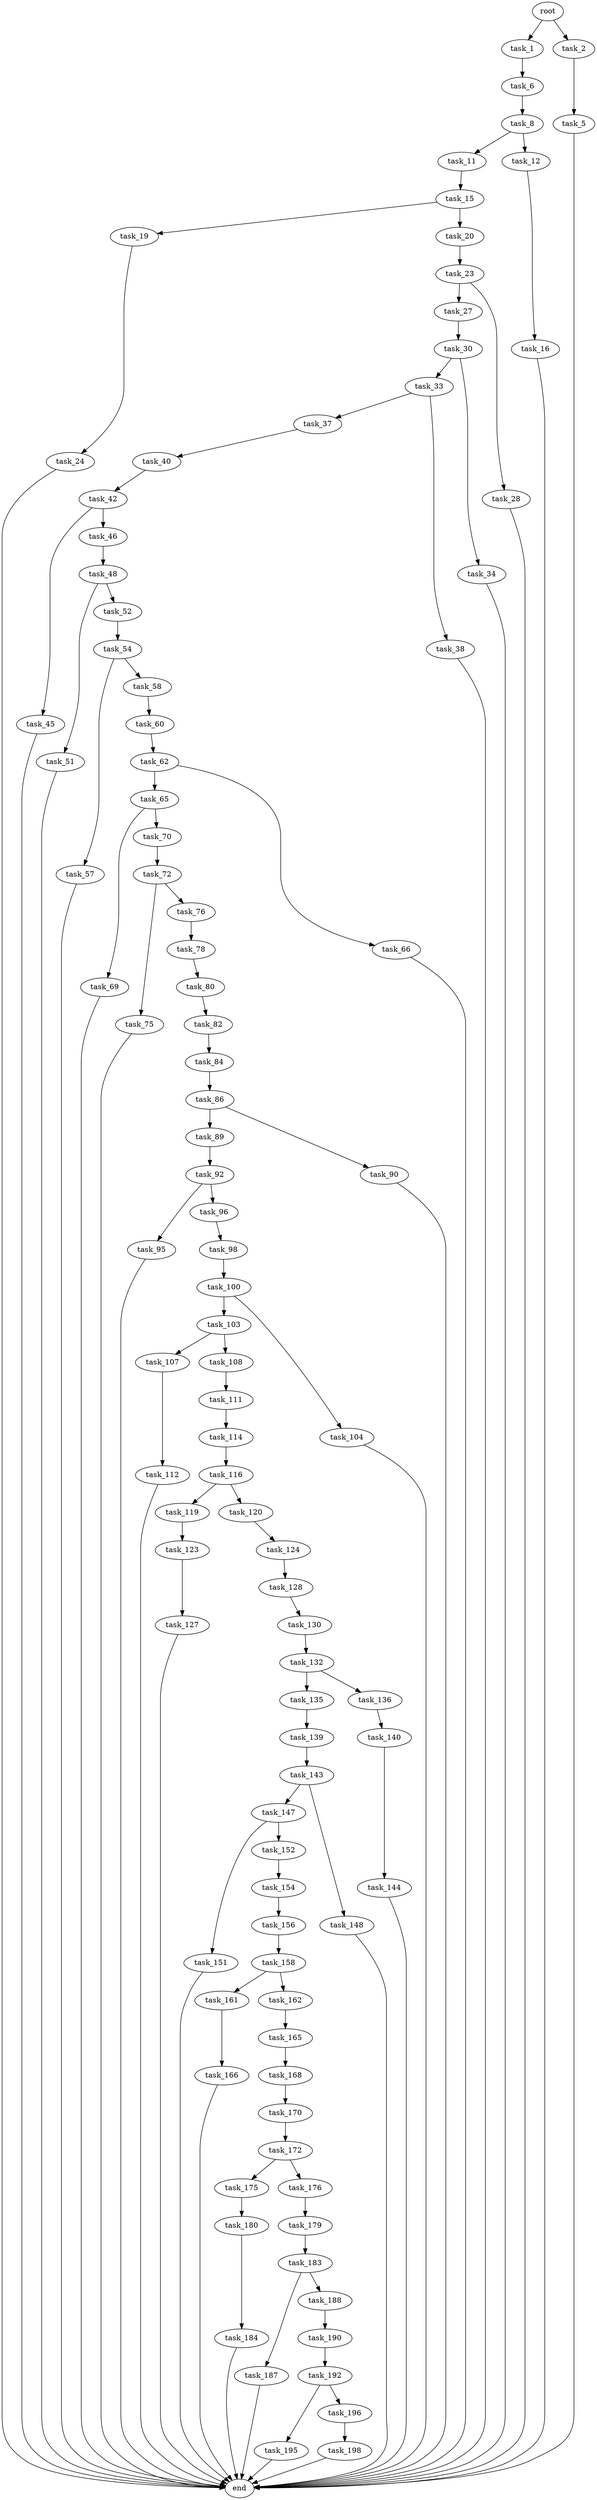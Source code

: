 digraph G {
  root [size="0.000000"];
  task_1 [size="782757789696.000000"];
  task_2 [size="323022700307.000000"];
  task_5 [size="466389946341.000000"];
  task_6 [size="782757789696.000000"];
  task_8 [size="396291387405.000000"];
  task_11 [size="97184191220.000000"];
  task_12 [size="68719476736.000000"];
  task_15 [size="19954431454.000000"];
  task_16 [size="16339440363.000000"];
  task_19 [size="20306042262.000000"];
  task_20 [size="782757789696.000000"];
  task_23 [size="231928233984.000000"];
  task_24 [size="17633948515.000000"];
  task_27 [size="1162524010689.000000"];
  task_28 [size="24816560495.000000"];
  task_30 [size="24435088947.000000"];
  task_33 [size="11394497442.000000"];
  task_34 [size="38568964991.000000"];
  task_37 [size="22592214209.000000"];
  task_38 [size="782757789696.000000"];
  task_40 [size="18654154815.000000"];
  task_42 [size="853458451262.000000"];
  task_45 [size="69429323986.000000"];
  task_46 [size="11318251969.000000"];
  task_48 [size="782757789696.000000"];
  task_51 [size="430234501169.000000"];
  task_52 [size="4451681450.000000"];
  task_54 [size="8589934592.000000"];
  task_57 [size="39603933826.000000"];
  task_58 [size="782757789696.000000"];
  task_60 [size="549755813888.000000"];
  task_62 [size="14228231469.000000"];
  task_65 [size="101116706813.000000"];
  task_66 [size="99814155792.000000"];
  task_69 [size="969819291888.000000"];
  task_70 [size="85271639724.000000"];
  task_72 [size="15061010886.000000"];
  task_75 [size="3946424315.000000"];
  task_76 [size="66860960727.000000"];
  task_78 [size="134217728000.000000"];
  task_80 [size="30935405955.000000"];
  task_82 [size="13441564527.000000"];
  task_84 [size="827442348.000000"];
  task_86 [size="16776940112.000000"];
  task_89 [size="24062550614.000000"];
  task_90 [size="62692814718.000000"];
  task_92 [size="231928233984.000000"];
  task_95 [size="549755813888.000000"];
  task_96 [size="796369892075.000000"];
  task_98 [size="240569910654.000000"];
  task_100 [size="6385728438.000000"];
  task_103 [size="368293445632.000000"];
  task_104 [size="68719476736.000000"];
  task_107 [size="7748756678.000000"];
  task_108 [size="685837728989.000000"];
  task_111 [size="24097715454.000000"];
  task_112 [size="1002950171676.000000"];
  task_114 [size="41166136439.000000"];
  task_116 [size="1073741824000.000000"];
  task_119 [size="1700262360.000000"];
  task_120 [size="8377983272.000000"];
  task_123 [size="1073741824000.000000"];
  task_124 [size="2832241816.000000"];
  task_127 [size="28991029248.000000"];
  task_128 [size="134217728000.000000"];
  task_130 [size="41363683557.000000"];
  task_132 [size="31366529385.000000"];
  task_135 [size="4913092833.000000"];
  task_136 [size="10760901335.000000"];
  task_139 [size="40149415714.000000"];
  task_140 [size="124201018618.000000"];
  task_143 [size="38934448828.000000"];
  task_144 [size="4447240111.000000"];
  task_147 [size="368293445632.000000"];
  task_148 [size="646370779699.000000"];
  task_151 [size="154757561450.000000"];
  task_152 [size="26524140354.000000"];
  task_154 [size="1073741824000.000000"];
  task_156 [size="375380503385.000000"];
  task_158 [size="10394610120.000000"];
  task_161 [size="12900543244.000000"];
  task_162 [size="861646471252.000000"];
  task_165 [size="661472872293.000000"];
  task_166 [size="50257600842.000000"];
  task_168 [size="368293445632.000000"];
  task_170 [size="5721257684.000000"];
  task_172 [size="8589934592.000000"];
  task_175 [size="26259388885.000000"];
  task_176 [size="19061562796.000000"];
  task_179 [size="28991029248.000000"];
  task_180 [size="888996714.000000"];
  task_183 [size="25877866210.000000"];
  task_184 [size="450445506114.000000"];
  task_187 [size="484806079973.000000"];
  task_188 [size="495940939988.000000"];
  task_190 [size="28991029248.000000"];
  task_192 [size="231928233984.000000"];
  task_195 [size="11541639832.000000"];
  task_196 [size="471088836446.000000"];
  task_198 [size="85793479583.000000"];
  end [size="0.000000"];

  root -> task_1 [size="1.000000"];
  root -> task_2 [size="1.000000"];
  task_1 -> task_6 [size="679477248.000000"];
  task_2 -> task_5 [size="209715200.000000"];
  task_5 -> end [size="1.000000"];
  task_6 -> task_8 [size="679477248.000000"];
  task_8 -> task_11 [size="536870912.000000"];
  task_8 -> task_12 [size="536870912.000000"];
  task_11 -> task_15 [size="75497472.000000"];
  task_12 -> task_16 [size="134217728.000000"];
  task_15 -> task_19 [size="536870912.000000"];
  task_15 -> task_20 [size="536870912.000000"];
  task_16 -> end [size="1.000000"];
  task_19 -> task_24 [size="536870912.000000"];
  task_20 -> task_23 [size="679477248.000000"];
  task_23 -> task_27 [size="301989888.000000"];
  task_23 -> task_28 [size="301989888.000000"];
  task_24 -> end [size="1.000000"];
  task_27 -> task_30 [size="838860800.000000"];
  task_28 -> end [size="1.000000"];
  task_30 -> task_33 [size="679477248.000000"];
  task_30 -> task_34 [size="679477248.000000"];
  task_33 -> task_37 [size="838860800.000000"];
  task_33 -> task_38 [size="838860800.000000"];
  task_34 -> end [size="1.000000"];
  task_37 -> task_40 [size="536870912.000000"];
  task_38 -> end [size="1.000000"];
  task_40 -> task_42 [size="33554432.000000"];
  task_42 -> task_45 [size="536870912.000000"];
  task_42 -> task_46 [size="536870912.000000"];
  task_45 -> end [size="1.000000"];
  task_46 -> task_48 [size="209715200.000000"];
  task_48 -> task_51 [size="679477248.000000"];
  task_48 -> task_52 [size="679477248.000000"];
  task_51 -> end [size="1.000000"];
  task_52 -> task_54 [size="411041792.000000"];
  task_54 -> task_57 [size="33554432.000000"];
  task_54 -> task_58 [size="33554432.000000"];
  task_57 -> end [size="1.000000"];
  task_58 -> task_60 [size="679477248.000000"];
  task_60 -> task_62 [size="536870912.000000"];
  task_62 -> task_65 [size="301989888.000000"];
  task_62 -> task_66 [size="301989888.000000"];
  task_65 -> task_69 [size="75497472.000000"];
  task_65 -> task_70 [size="75497472.000000"];
  task_66 -> end [size="1.000000"];
  task_69 -> end [size="1.000000"];
  task_70 -> task_72 [size="134217728.000000"];
  task_72 -> task_75 [size="301989888.000000"];
  task_72 -> task_76 [size="301989888.000000"];
  task_75 -> end [size="1.000000"];
  task_76 -> task_78 [size="75497472.000000"];
  task_78 -> task_80 [size="209715200.000000"];
  task_80 -> task_82 [size="838860800.000000"];
  task_82 -> task_84 [size="411041792.000000"];
  task_84 -> task_86 [size="33554432.000000"];
  task_86 -> task_89 [size="33554432.000000"];
  task_86 -> task_90 [size="33554432.000000"];
  task_89 -> task_92 [size="838860800.000000"];
  task_90 -> end [size="1.000000"];
  task_92 -> task_95 [size="301989888.000000"];
  task_92 -> task_96 [size="301989888.000000"];
  task_95 -> end [size="1.000000"];
  task_96 -> task_98 [size="536870912.000000"];
  task_98 -> task_100 [size="209715200.000000"];
  task_100 -> task_103 [size="679477248.000000"];
  task_100 -> task_104 [size="679477248.000000"];
  task_103 -> task_107 [size="411041792.000000"];
  task_103 -> task_108 [size="411041792.000000"];
  task_104 -> end [size="1.000000"];
  task_107 -> task_112 [size="536870912.000000"];
  task_108 -> task_111 [size="536870912.000000"];
  task_111 -> task_114 [size="838860800.000000"];
  task_112 -> end [size="1.000000"];
  task_114 -> task_116 [size="679477248.000000"];
  task_116 -> task_119 [size="838860800.000000"];
  task_116 -> task_120 [size="838860800.000000"];
  task_119 -> task_123 [size="209715200.000000"];
  task_120 -> task_124 [size="301989888.000000"];
  task_123 -> task_127 [size="838860800.000000"];
  task_124 -> task_128 [size="75497472.000000"];
  task_127 -> end [size="1.000000"];
  task_128 -> task_130 [size="209715200.000000"];
  task_130 -> task_132 [size="209715200.000000"];
  task_132 -> task_135 [size="679477248.000000"];
  task_132 -> task_136 [size="679477248.000000"];
  task_135 -> task_139 [size="536870912.000000"];
  task_136 -> task_140 [size="301989888.000000"];
  task_139 -> task_143 [size="838860800.000000"];
  task_140 -> task_144 [size="301989888.000000"];
  task_143 -> task_147 [size="134217728.000000"];
  task_143 -> task_148 [size="134217728.000000"];
  task_144 -> end [size="1.000000"];
  task_147 -> task_151 [size="411041792.000000"];
  task_147 -> task_152 [size="411041792.000000"];
  task_148 -> end [size="1.000000"];
  task_151 -> end [size="1.000000"];
  task_152 -> task_154 [size="679477248.000000"];
  task_154 -> task_156 [size="838860800.000000"];
  task_156 -> task_158 [size="411041792.000000"];
  task_158 -> task_161 [size="536870912.000000"];
  task_158 -> task_162 [size="536870912.000000"];
  task_161 -> task_166 [size="679477248.000000"];
  task_162 -> task_165 [size="838860800.000000"];
  task_165 -> task_168 [size="838860800.000000"];
  task_166 -> end [size="1.000000"];
  task_168 -> task_170 [size="411041792.000000"];
  task_170 -> task_172 [size="134217728.000000"];
  task_172 -> task_175 [size="33554432.000000"];
  task_172 -> task_176 [size="33554432.000000"];
  task_175 -> task_180 [size="411041792.000000"];
  task_176 -> task_179 [size="75497472.000000"];
  task_179 -> task_183 [size="75497472.000000"];
  task_180 -> task_184 [size="33554432.000000"];
  task_183 -> task_187 [size="679477248.000000"];
  task_183 -> task_188 [size="679477248.000000"];
  task_184 -> end [size="1.000000"];
  task_187 -> end [size="1.000000"];
  task_188 -> task_190 [size="411041792.000000"];
  task_190 -> task_192 [size="75497472.000000"];
  task_192 -> task_195 [size="301989888.000000"];
  task_192 -> task_196 [size="301989888.000000"];
  task_195 -> end [size="1.000000"];
  task_196 -> task_198 [size="411041792.000000"];
  task_198 -> end [size="1.000000"];
}
